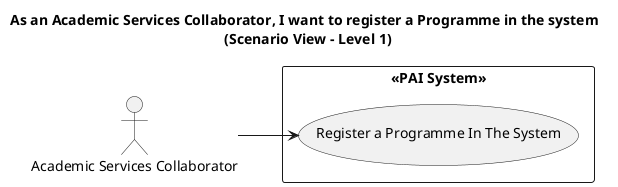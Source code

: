 @startuml
left to right direction

title As an Academic Services Collaborator, I want to register a Programme in the system \n (Scenario View - Level 1)


actor ASC as "Academic Services Collaborator"

rectangle "<<PAI System>>" {
    usecase "Register a Programme In The System" as UC1
}

ASC --> UC1

@enduml
